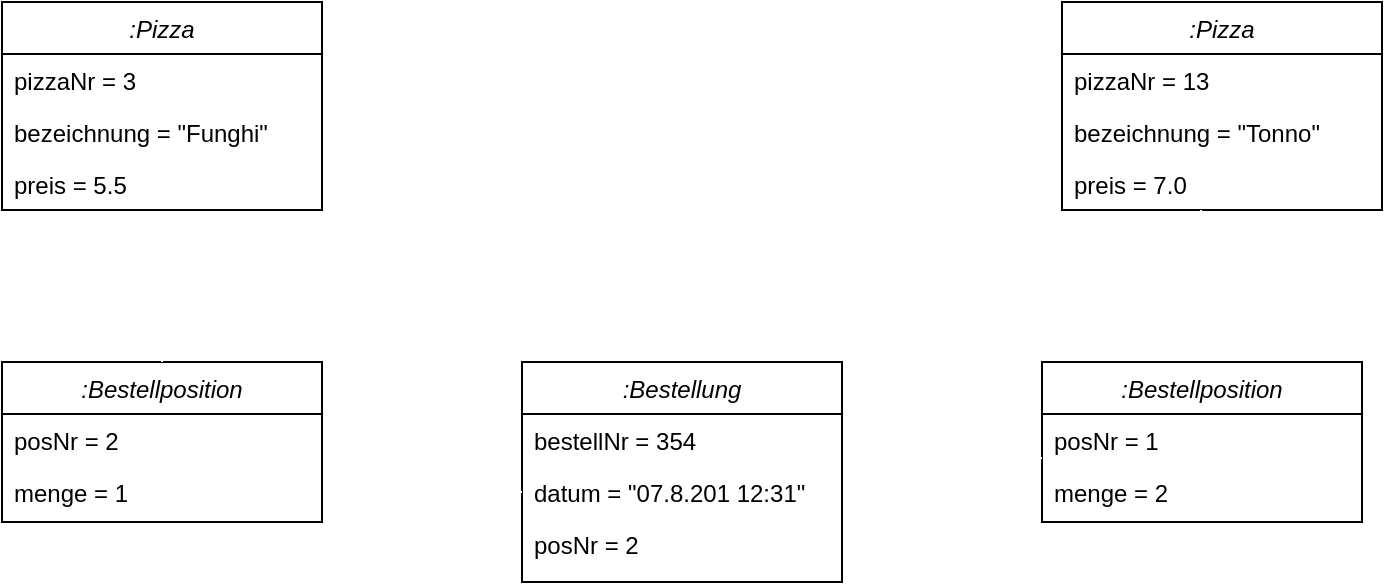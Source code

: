 <mxfile version="20.8.16" type="device"><diagram id="C5RBs43oDa-KdzZeNtuy" name="Page-1"><mxGraphModel dx="712" dy="827" grid="1" gridSize="10" guides="1" tooltips="1" connect="1" arrows="1" fold="1" page="1" pageScale="1" pageWidth="827" pageHeight="1169" math="0" shadow="0"><root><mxCell id="WIyWlLk6GJQsqaUBKTNV-0"/><mxCell id="WIyWlLk6GJQsqaUBKTNV-1" parent="WIyWlLk6GJQsqaUBKTNV-0"/><mxCell id="zkfFHV4jXpPFQw0GAbJ--0" value=":Bestellung" style="swimlane;fontStyle=2;align=center;verticalAlign=top;childLayout=stackLayout;horizontal=1;startSize=26;horizontalStack=0;resizeParent=1;resizeLast=0;collapsible=1;marginBottom=0;rounded=0;shadow=0;strokeWidth=1;" parent="WIyWlLk6GJQsqaUBKTNV-1" vertex="1"><mxGeometry x="300" y="490" width="160" height="110" as="geometry"><mxRectangle x="230" y="140" width="160" height="26" as="alternateBounds"/></mxGeometry></mxCell><mxCell id="zkfFHV4jXpPFQw0GAbJ--1" value="bestellNr = 354" style="text;align=left;verticalAlign=top;spacingLeft=4;spacingRight=4;overflow=hidden;rotatable=0;points=[[0,0.5],[1,0.5]];portConstraint=eastwest;" parent="zkfFHV4jXpPFQw0GAbJ--0" vertex="1"><mxGeometry y="26" width="160" height="26" as="geometry"/></mxCell><mxCell id="zkfFHV4jXpPFQw0GAbJ--2" value="datum = &quot;07.8.201 12:31&quot;" style="text;align=left;verticalAlign=top;spacingLeft=4;spacingRight=4;overflow=hidden;rotatable=0;points=[[0,0.5],[1,0.5]];portConstraint=eastwest;rounded=0;shadow=0;html=0;" parent="zkfFHV4jXpPFQw0GAbJ--0" vertex="1"><mxGeometry y="52" width="160" height="26" as="geometry"/></mxCell><mxCell id="zkfFHV4jXpPFQw0GAbJ--3" value="posNr = 2" style="text;align=left;verticalAlign=top;spacingLeft=4;spacingRight=4;overflow=hidden;rotatable=0;points=[[0,0.5],[1,0.5]];portConstraint=eastwest;rounded=0;shadow=0;html=0;" parent="zkfFHV4jXpPFQw0GAbJ--0" vertex="1"><mxGeometry y="78" width="160" height="26" as="geometry"/></mxCell><mxCell id="i9eJDu3EdXf64_KxS_Gs-1" value=":Bestellposition" style="swimlane;fontStyle=2;align=center;verticalAlign=top;childLayout=stackLayout;horizontal=1;startSize=26;horizontalStack=0;resizeParent=1;resizeLast=0;collapsible=1;marginBottom=0;rounded=0;shadow=0;strokeWidth=1;" vertex="1" parent="WIyWlLk6GJQsqaUBKTNV-1"><mxGeometry x="560" y="490" width="160" height="80" as="geometry"><mxRectangle x="230" y="140" width="160" height="26" as="alternateBounds"/></mxGeometry></mxCell><mxCell id="i9eJDu3EdXf64_KxS_Gs-2" value="posNr = 1" style="text;align=left;verticalAlign=top;spacingLeft=4;spacingRight=4;overflow=hidden;rotatable=0;points=[[0,0.5],[1,0.5]];portConstraint=eastwest;" vertex="1" parent="i9eJDu3EdXf64_KxS_Gs-1"><mxGeometry y="26" width="160" height="26" as="geometry"/></mxCell><mxCell id="i9eJDu3EdXf64_KxS_Gs-3" value="menge = 2" style="text;align=left;verticalAlign=top;spacingLeft=4;spacingRight=4;overflow=hidden;rotatable=0;points=[[0,0.5],[1,0.5]];portConstraint=eastwest;rounded=0;shadow=0;html=0;" vertex="1" parent="i9eJDu3EdXf64_KxS_Gs-1"><mxGeometry y="52" width="160" height="26" as="geometry"/></mxCell><mxCell id="i9eJDu3EdXf64_KxS_Gs-5" value=":Pizza" style="swimlane;fontStyle=2;align=center;verticalAlign=top;childLayout=stackLayout;horizontal=1;startSize=26;horizontalStack=0;resizeParent=1;resizeLast=0;collapsible=1;marginBottom=0;rounded=0;shadow=0;strokeWidth=1;" vertex="1" parent="WIyWlLk6GJQsqaUBKTNV-1"><mxGeometry x="570" y="310" width="160" height="104" as="geometry"><mxRectangle x="230" y="140" width="160" height="26" as="alternateBounds"/></mxGeometry></mxCell><mxCell id="i9eJDu3EdXf64_KxS_Gs-6" value="pizzaNr = 13" style="text;align=left;verticalAlign=top;spacingLeft=4;spacingRight=4;overflow=hidden;rotatable=0;points=[[0,0.5],[1,0.5]];portConstraint=eastwest;" vertex="1" parent="i9eJDu3EdXf64_KxS_Gs-5"><mxGeometry y="26" width="160" height="26" as="geometry"/></mxCell><mxCell id="i9eJDu3EdXf64_KxS_Gs-7" value="bezeichnung = &quot;Tonno&quot;" style="text;align=left;verticalAlign=top;spacingLeft=4;spacingRight=4;overflow=hidden;rotatable=0;points=[[0,0.5],[1,0.5]];portConstraint=eastwest;rounded=0;shadow=0;html=0;" vertex="1" parent="i9eJDu3EdXf64_KxS_Gs-5"><mxGeometry y="52" width="160" height="26" as="geometry"/></mxCell><mxCell id="i9eJDu3EdXf64_KxS_Gs-8" value="preis = 7.0" style="text;align=left;verticalAlign=top;spacingLeft=4;spacingRight=4;overflow=hidden;rotatable=0;points=[[0,0.5],[1,0.5]];portConstraint=eastwest;rounded=0;shadow=0;html=0;" vertex="1" parent="i9eJDu3EdXf64_KxS_Gs-5"><mxGeometry y="78" width="160" height="26" as="geometry"/></mxCell><mxCell id="i9eJDu3EdXf64_KxS_Gs-9" value=":Pizza" style="swimlane;fontStyle=2;align=center;verticalAlign=top;childLayout=stackLayout;horizontal=1;startSize=26;horizontalStack=0;resizeParent=1;resizeLast=0;collapsible=1;marginBottom=0;rounded=0;shadow=0;strokeWidth=1;" vertex="1" parent="WIyWlLk6GJQsqaUBKTNV-1"><mxGeometry x="40" y="310" width="160" height="104" as="geometry"><mxRectangle x="230" y="140" width="160" height="26" as="alternateBounds"/></mxGeometry></mxCell><mxCell id="i9eJDu3EdXf64_KxS_Gs-10" value="pizzaNr = 3" style="text;align=left;verticalAlign=top;spacingLeft=4;spacingRight=4;overflow=hidden;rotatable=0;points=[[0,0.5],[1,0.5]];portConstraint=eastwest;" vertex="1" parent="i9eJDu3EdXf64_KxS_Gs-9"><mxGeometry y="26" width="160" height="26" as="geometry"/></mxCell><mxCell id="i9eJDu3EdXf64_KxS_Gs-11" value="bezeichnung = &quot;Funghi&quot;" style="text;align=left;verticalAlign=top;spacingLeft=4;spacingRight=4;overflow=hidden;rotatable=0;points=[[0,0.5],[1,0.5]];portConstraint=eastwest;rounded=0;shadow=0;html=0;" vertex="1" parent="i9eJDu3EdXf64_KxS_Gs-9"><mxGeometry y="52" width="160" height="26" as="geometry"/></mxCell><mxCell id="i9eJDu3EdXf64_KxS_Gs-12" value="preis = 5.5" style="text;align=left;verticalAlign=top;spacingLeft=4;spacingRight=4;overflow=hidden;rotatable=0;points=[[0,0.5],[1,0.5]];portConstraint=eastwest;rounded=0;shadow=0;html=0;" vertex="1" parent="i9eJDu3EdXf64_KxS_Gs-9"><mxGeometry y="78" width="160" height="26" as="geometry"/></mxCell><mxCell id="i9eJDu3EdXf64_KxS_Gs-17" value="" style="edgeStyle=none;rounded=0;orthogonalLoop=1;jettySize=auto;html=1;strokeColor=#FFFFFF;endArrow=none;endFill=0;entryX=0;entryY=0.5;entryDx=0;entryDy=0;" edge="1" parent="WIyWlLk6GJQsqaUBKTNV-1" source="i9eJDu3EdXf64_KxS_Gs-13" target="zkfFHV4jXpPFQw0GAbJ--2"><mxGeometry relative="1" as="geometry"/></mxCell><mxCell id="i9eJDu3EdXf64_KxS_Gs-13" value=":Bestellposition" style="swimlane;fontStyle=2;align=center;verticalAlign=top;childLayout=stackLayout;horizontal=1;startSize=26;horizontalStack=0;resizeParent=1;resizeLast=0;collapsible=1;marginBottom=0;rounded=0;shadow=0;strokeWidth=1;" vertex="1" parent="WIyWlLk6GJQsqaUBKTNV-1"><mxGeometry x="40" y="490" width="160" height="80" as="geometry"><mxRectangle x="230" y="140" width="160" height="26" as="alternateBounds"/></mxGeometry></mxCell><mxCell id="i9eJDu3EdXf64_KxS_Gs-14" value="posNr = 2" style="text;align=left;verticalAlign=top;spacingLeft=4;spacingRight=4;overflow=hidden;rotatable=0;points=[[0,0.5],[1,0.5]];portConstraint=eastwest;" vertex="1" parent="i9eJDu3EdXf64_KxS_Gs-13"><mxGeometry y="26" width="160" height="26" as="geometry"/></mxCell><mxCell id="i9eJDu3EdXf64_KxS_Gs-15" value="menge = 1" style="text;align=left;verticalAlign=top;spacingLeft=4;spacingRight=4;overflow=hidden;rotatable=0;points=[[0,0.5],[1,0.5]];portConstraint=eastwest;rounded=0;shadow=0;html=0;" vertex="1" parent="i9eJDu3EdXf64_KxS_Gs-13"><mxGeometry y="52" width="160" height="26" as="geometry"/></mxCell><mxCell id="i9eJDu3EdXf64_KxS_Gs-16" style="orthogonalLoop=1;jettySize=auto;html=1;entryX=1.013;entryY=0.269;entryDx=0;entryDy=0;entryPerimeter=0;strokeColor=#FFFFFF;rounded=0;fillColor=#60a917;endArrow=none;endFill=0;" edge="1" parent="WIyWlLk6GJQsqaUBKTNV-1" source="i9eJDu3EdXf64_KxS_Gs-2" target="zkfFHV4jXpPFQw0GAbJ--2"><mxGeometry relative="1" as="geometry"/></mxCell><mxCell id="i9eJDu3EdXf64_KxS_Gs-18" value="" style="edgeStyle=none;rounded=0;orthogonalLoop=1;jettySize=auto;html=1;strokeColor=#FFFFFF;endArrow=none;endFill=0;entryX=0.5;entryY=0;entryDx=0;entryDy=0;exitX=0.494;exitY=1.077;exitDx=0;exitDy=0;exitPerimeter=0;" edge="1" parent="WIyWlLk6GJQsqaUBKTNV-1" source="i9eJDu3EdXf64_KxS_Gs-12" target="i9eJDu3EdXf64_KxS_Gs-13"><mxGeometry relative="1" as="geometry"><mxPoint x="210" y="551.111" as="sourcePoint"/><mxPoint x="310" y="565" as="targetPoint"/></mxGeometry></mxCell><mxCell id="i9eJDu3EdXf64_KxS_Gs-19" value="" style="edgeStyle=none;rounded=0;orthogonalLoop=1;jettySize=auto;html=1;strokeColor=#FFFFFF;endArrow=none;endFill=0;entryX=0.5;entryY=0;entryDx=0;entryDy=0;exitX=0.494;exitY=1.077;exitDx=0;exitDy=0;exitPerimeter=0;" edge="1" parent="WIyWlLk6GJQsqaUBKTNV-1"><mxGeometry relative="1" as="geometry"><mxPoint x="639.5" y="414.002" as="sourcePoint"/><mxPoint x="640.46" y="488" as="targetPoint"/></mxGeometry></mxCell></root></mxGraphModel></diagram></mxfile>